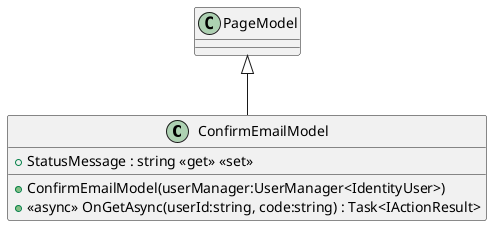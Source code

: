 @startuml
class ConfirmEmailModel {
    + ConfirmEmailModel(userManager:UserManager<IdentityUser>)
    + StatusMessage : string <<get>> <<set>>
    + <<async>> OnGetAsync(userId:string, code:string) : Task<IActionResult>
}
PageModel <|-- ConfirmEmailModel
@enduml
